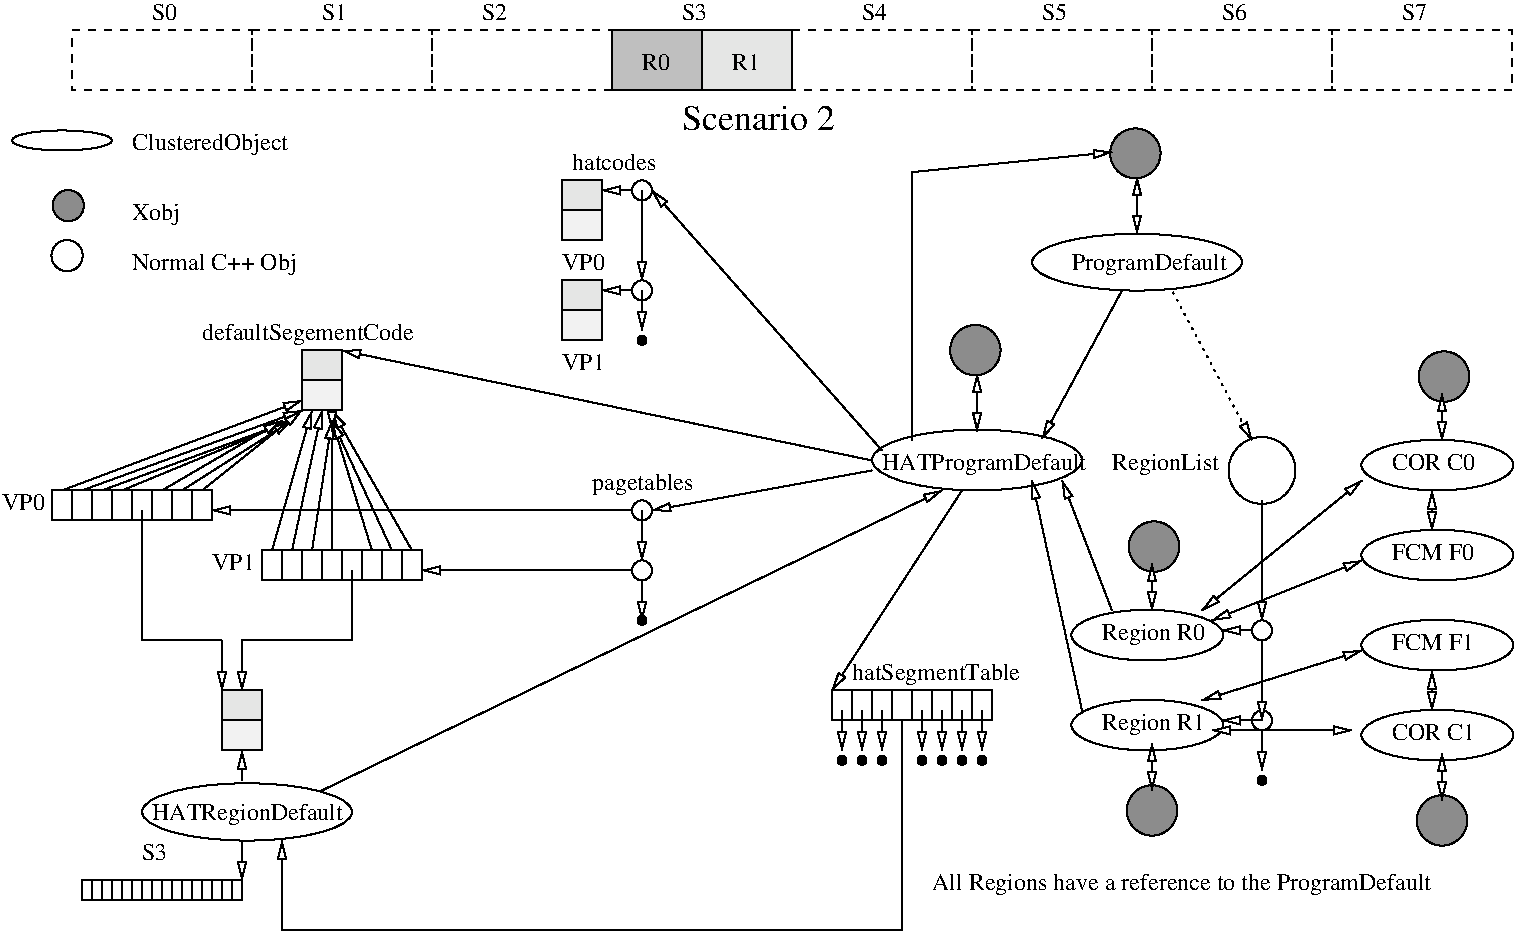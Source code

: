 #FIG 3.1
Landscape
Center
Inches
1200 2
6 5175 450 5850 900
2 2 0 1 -1 0 6 0 5 0.000 0 0 -1 0 0 5
	 5175 450 5850 450 5850 900 5175 900 5175 450
4 0 -1 0 0 0 12 0.0000 4 135 210 5400 750 R0\001
-6
6 5850 450 6525 900
2 2 0 1 -1 0 6 0 2 0.000 0 0 -1 0 0 5
	 5850 450 6525 450 6525 900 5850 900 5850 450
4 0 -1 0 0 0 12 0.0000 4 135 210 6075 750 R1\001
-6
6 675 1200 2850 2325
1 1 0 1 -1 0 0 0 -1 0.000 1 0.0000 1050 1275 375 75 1050 1275 1425 1350
1 3 0 1 -1 0 0 0 9 0.000 1 0.0000 1097 1764 117 117 1097 1764 1134 1875
1 3 0 1 -1 0 0 0 -1 0.000 1 0.0000 1088 2139 117 117 1088 2139 1205 2256
4 0 -1 0 0 0 12 0.0000 4 180 360 1575 1875 Xobj\001
4 0 -1 0 0 0 12 0.0000 4 180 1245 1575 2250 Normal C++ Obj\001
4 0 -1 0 0 0 12 0.0000 4 180 1245 1575 1350 ClusteredObject\001
-6
6 6825 5400 8025 5625
2 2 0 1 -1 0 0 0 0 0.000 0 0 -1 0 0 5
	 7275 5400 7425 5400 7425 5625 7275 5625 7275 5400
2 2 0 1 -1 0 0 0 0 0.000 0 0 -1 0 0 5
	 7425 5400 7575 5400 7575 5625 7425 5625 7425 5400
2 2 0 1 -1 0 0 0 0 0.000 0 0 -1 0 0 5
	 7575 5400 7725 5400 7725 5625 7575 5625 7575 5400
2 2 0 1 -1 0 0 0 0 0.000 0 0 -1 0 0 5
	 7725 5400 7875 5400 7875 5625 7725 5625 7725 5400
2 2 0 1 -1 0 0 0 0 0.000 0 0 -1 0 0 5
	 7875 5400 8025 5400 8025 5625 7875 5625 7875 5400
2 2 0 1 -1 0 0 0 0 0.000 0 0 -1 0 0 5
	 7125 5400 7275 5400 7275 5625 7125 5625 7125 5400
2 2 0 1 -1 0 0 0 0 0.000 0 0 -1 0 0 5
	 6975 5400 7125 5400 7125 5625 6975 5625 6975 5400
2 2 0 1 -1 0 0 0 0 0.000 0 0 -1 0 0 5
	 6825 5400 6975 5400 6975 5625 6825 5625 6825 5400
-6
6 7875 5550 8025 6000
1 4 0 1 -1 0 0 0 20 0.000 1 0.0000 7950 5925 33 33 7927 5902 7973 5948
2 1 0 1 -1 0 0 0 0 0.000 0 0 -1 1 0 3
	1 0 1.00 60.00 120.00
	 7950 5550 7950 5775 7950 5850
-6
6 7725 5550 7875 6000
1 4 0 1 -1 0 0 0 20 0.000 1 0.0000 7800 5925 33 33 7777 5902 7823 5948
2 1 0 1 -1 0 0 0 0 0.000 0 0 -1 1 0 3
	1 0 1.00 60.00 120.00
	 7800 5550 7800 5775 7800 5850
-6
6 8325 1125 9900 2400
6 8897 1125 9328 2046
1 1 0 1 -1 0 0 0 9 0.000 1 0.0000 9100 1372 189 187 9100 1372 9160 1550
2 1 0 1 -1 0 0 0 -1 0.000 0 0 -1 1 1 2
	1 0 1.00 60.00 120.00
	1 0 1.00 60.00 120.00
	 9113 1550 9113 1975
-6
1 1 0 1 -1 7 0 0 -1 0.000 1 0.0000 9113 2188 787 213 9113 2188 9900 2400
-6
6 7125 2550 8775 3900
6 7697 2598 8128 3528
1 3 0 1 -1 0 0 0 9 0.000 1 0.0000 7900 2848 189 189 7900 2848 7960 3027
2 1 0 1 -1 0 0 0 -1 0.000 0 0 -1 1 1 2
	1 0 1.00 60.00 120.00
	1 0 1.00 60.00 120.00
	 7913 3027 7913 3457
-6
1 1 0 1 -1 7 0 0 -1 0.000 1 0.0000 7913 3672 787 228 7913 3672 8700 3900
4 0 -1 0 0 0 12 0.0000 4 180 1575 7200 3750 HATProgramDefault\001
-6
6 2250 5400 2550 5850
2 2 0 1 0 0 0 0 2 0.000 0 0 -1 0 0 5
	 2250 5400 2550 5400 2550 5625 2250 5625 2250 5400
2 2 0 1 -1 0 0 0 1 0.000 0 0 -1 0 0 5
	 2250 5625 2550 5625 2550 5850 2250 5850 2250 5625
-6
6 1200 6825 2400 6975
2 2 0 1 -1 0 0 0 0 0.000 0 0 -1 0 0 5
	 1200 6825 1275 6825 1275 6975 1200 6975 1200 6825
2 2 0 1 -1 0 0 0 0 0.000 0 0 -1 0 0 5
	 1275 6825 1350 6825 1350 6975 1275 6975 1275 6825
2 2 0 1 -1 0 0 0 0 0.000 0 0 -1 0 0 5
	 1350 6825 1425 6825 1425 6975 1350 6975 1350 6825
2 2 0 1 -1 0 0 0 0 0.000 0 0 -1 0 0 5
	 1425 6825 1500 6825 1500 6975 1425 6975 1425 6825
2 2 0 1 -1 0 0 0 0 0.000 0 0 -1 0 0 5
	 1500 6825 1575 6825 1575 6975 1500 6975 1500 6825
2 2 0 1 -1 0 0 0 0 0.000 0 0 -1 0 0 5
	 1575 6825 1650 6825 1650 6975 1575 6975 1575 6825
2 2 0 1 -1 0 0 0 0 0.000 0 0 -1 0 0 5
	 1650 6825 1725 6825 1725 6975 1650 6975 1650 6825
2 2 0 1 -1 0 0 0 0 0.000 0 0 -1 0 0 5
	 1725 6825 1800 6825 1800 6975 1725 6975 1725 6825
2 2 0 1 -1 0 0 0 0 0.000 0 0 -1 0 0 5
	 1800 6825 1875 6825 1875 6975 1800 6975 1800 6825
2 2 0 1 -1 0 0 0 0 0.000 0 0 -1 0 0 5
	 1875 6825 1950 6825 1950 6975 1875 6975 1875 6825
2 2 0 1 -1 0 0 0 0 0.000 0 0 -1 0 0 5
	 1950 6825 2025 6825 2025 6975 1950 6975 1950 6825
2 2 0 1 -1 0 0 0 0 0.000 0 0 -1 0 0 5
	 2025 6825 2100 6825 2100 6975 2025 6975 2025 6825
2 2 0 1 -1 0 0 0 0 0.000 0 0 -1 0 0 5
	 2100 6825 2175 6825 2175 6975 2100 6975 2100 6825
2 2 0 1 -1 0 0 0 0 0.000 0 0 -1 0 0 5
	 2175 6825 2250 6825 2250 6975 2175 6975 2175 6825
2 2 0 1 -1 0 0 0 0 0.000 0 0 -1 0 0 5
	 2250 6825 2325 6825 2325 6975 2250 6975 2250 6825
2 2 0 1 -1 0 0 0 0 0.000 0 0 -1 0 0 5
	 2325 6825 2400 6825 2400 6975 2325 6975 2325 6825
-6
6 2850 2850 3150 3300
2 2 0 1 0 0 0 0 2 0.000 0 0 -1 0 0 5
	 2850 2850 3150 2850 3150 3075 2850 3075 2850 2850
2 2 0 1 -1 0 0 0 1 0.000 0 0 -1 0 0 5
	 2850 3075 3150 3075 3150 3300 2850 3300 2850 3075
-6
6 600 3900 2175 4125
6 975 3900 2175 4125
2 2 0 1 -1 0 0 0 0 0.000 0 0 -1 0 0 5
	 1425 3900 1575 3900 1575 4125 1425 4125 1425 3900
2 2 0 1 -1 0 0 0 0 0.000 0 0 -1 0 0 5
	 1575 3900 1725 3900 1725 4125 1575 4125 1575 3900
2 2 0 1 -1 0 0 0 0 0.000 0 0 -1 0 0 5
	 1725 3900 1875 3900 1875 4125 1725 4125 1725 3900
2 2 0 1 -1 0 0 0 0 0.000 0 0 -1 0 0 5
	 1875 3900 2025 3900 2025 4125 1875 4125 1875 3900
2 2 0 1 -1 0 0 0 0 0.000 0 0 -1 0 0 5
	 2025 3900 2175 3900 2175 4125 2025 4125 2025 3900
2 2 0 1 -1 0 0 0 0 0.000 0 0 -1 0 0 5
	 1275 3900 1425 3900 1425 4125 1275 4125 1275 3900
2 2 0 1 -1 0 0 0 0 0.000 0 0 -1 0 0 5
	 1125 3900 1275 3900 1275 4125 1125 4125 1125 3900
2 2 0 1 -1 0 0 0 0 0.000 0 0 -1 0 0 5
	 975 3900 1125 3900 1125 4125 975 4125 975 3900
-6
4 0 -1 0 0 0 12 0.0000 4 135 330 600 4050 VP0\001
-6
6 2550 4350 3750 4575
2 2 0 1 -1 0 0 0 0 0.000 0 0 -1 0 0 5
	 3000 4350 3150 4350 3150 4575 3000 4575 3000 4350
2 2 0 1 -1 0 0 0 0 0.000 0 0 -1 0 0 5
	 3150 4350 3300 4350 3300 4575 3150 4575 3150 4350
2 2 0 1 -1 0 0 0 0 0.000 0 0 -1 0 0 5
	 3300 4350 3450 4350 3450 4575 3300 4575 3300 4350
2 2 0 1 -1 0 0 0 0 0.000 0 0 -1 0 0 5
	 3450 4350 3600 4350 3600 4575 3450 4575 3450 4350
2 2 0 1 -1 0 0 0 0 0.000 0 0 -1 0 0 5
	 3600 4350 3750 4350 3750 4575 3600 4575 3600 4350
2 2 0 1 -1 0 0 0 0 0.000 0 0 -1 0 0 5
	 2850 4350 3000 4350 3000 4575 2850 4575 2850 4350
2 2 0 1 -1 0 0 0 0 0.000 0 0 -1 0 0 5
	 2700 4350 2850 4350 2850 4575 2700 4575 2700 4350
2 2 0 1 -1 0 0 0 0 0.000 0 0 -1 0 0 5
	 2550 4350 2700 4350 2700 4575 2550 4575 2550 4350
-6
6 4800 1350 5625 3000
6 4800 2325 5475 2850
6 4800 2325 5100 2775
2 2 0 1 0 0 0 0 2 0.000 0 0 -1 0 0 5
	 4800 2325 5100 2325 5100 2550 4800 2550 4800 2325
2 2 0 1 -1 0 0 0 1 0.000 0 0 -1 0 0 5
	 4800 2550 5100 2550 5100 2775 4800 2775 4800 2550
-6
6 5025 2325 5475 2475
1 3 0 1 -1 0 0 0 -1 0.000 1 0.0000 5400 2400 75 75 5400 2400 5400 2475
2 1 0 1 -1 0 0 0 -1 0.000 0 0 -1 1 0 2
	1 0 1.00 60.00 120.00
	 5325 2400 5100 2400
-6
6 5325 2400 5475 2850
1 4 0 1 -1 0 0 0 20 0.000 1 0.0000 5400 2775 33 33 5377 2752 5423 2798
2 1 0 1 -1 0 0 0 0 0.000 0 0 -1 1 0 3
	1 0 1.00 60.00 120.00
	 5400 2400 5400 2625 5400 2700
-6
-6
6 4800 1575 5100 2025
2 2 0 1 0 0 0 0 2 0.000 0 0 -1 0 0 5
	 4800 1575 5100 1575 5100 1800 4800 1800 4800 1575
2 2 0 1 -1 0 0 0 1 0.000 0 0 -1 0 0 5
	 4800 1800 5100 1800 5100 2025 4800 2025 4800 1800
-6
6 5025 1575 5475 1725
1 3 0 1 -1 0 0 0 -1 0.000 1 0.0000 5400 1650 75 75 5400 1650 5400 1725
2 1 0 1 -1 0 0 0 -1 0.000 0 0 -1 1 0 2
	1 0 1.00 60.00 120.00
	 5325 1650 5100 1650
-6
2 1 0 1 -1 0 0 0 0 0.000 0 0 -1 1 0 3
	1 0 1.00 60.00 120.00
	 5400 1650 5400 1875 5400 2325
4 0 -1 0 0 0 12 0.0000 4 135 330 4800 3000 VP1\001
4 0 -1 0 0 0 12 0.0000 4 135 330 4800 2250 VP0\001
4 0 -1 0 0 0 12 0.0000 4 135 690 4875 1500 hatcodes\001
-6
6 9975 5700 10125 6150
1 4 0 1 -1 0 0 0 20 0.000 1 0.0000 10050 6075 33 33 10027 6052 10073 6098
2 1 0 1 -1 0 0 0 0 0.000 0 0 -1 1 0 3
	1 0 1.00 60.00 120.00
	 10050 5700 10050 5925 10050 6000
-6
6 8550 5400 9825 6525
1 3 0 1 -1 0 0 0 9 0.000 1 0.0000 9225 6300 189 189 9225 6300 9285 6479
1 1 0 1 -1 0 4 0 0 0.000 1 0.0000 9191 5660 570 190 9191 5660 9761 5850
2 1 0 1 -1 0 0 0 -1 0.000 0 0 -1 1 1 2
	1 0 1.00 60.00 120.00
	1 0 1.00 60.00 120.00
	 9225 5795 9225 6150
4 0 -1 1 0 0 12 0.0000 4 180 780 8850 5700 Region R1\001
-6
6 8550 4125 9825 5175
6 9000 4125 9450 4875
1 3 0 1 -1 0 0 0 9 0.000 1 0.0000 9240 4321 189 189 9240 4321 9300 4500
2 1 0 1 -1 0 0 0 -1 0.000 0 0 -1 1 1 2
	1 0 1.00 60.00 120.00
	1 0 1.00 60.00 120.00
	 9225 4445 9225 4800
-6
1 1 0 1 -1 0 4 0 0 0.000 1 0.0000 9191 4985 570 190 9191 4985 9761 5175
4 0 -1 1 0 0 12 0.0000 4 180 780 8850 5025 Region R0\001
-6
6 11175 2850 11625 3600
1 3 0 1 -1 0 0 0 9 0.000 1 0.0000 11415 3046 189 189 11415 3046 11475 3225
2 1 0 1 -1 0 0 0 -1 0.000 0 0 -1 1 1 2
	1 0 1.00 60.00 120.00
	1 0 1.00 60.00 120.00
	 11400 3170 11400 3525
-6
6 10725 3825 12000 4575
6 10725 4125 12000 4575
1 1 0 1 -1 0 4 0 0 0.000 1 0.0000 11366 4385 570 190 11366 4385 11936 4575
4 0 -1 1 0 0 12 0.0000 4 135 630 11025 4425 FCM F0\001
-6
2 1 0 1 -1 7 0 0 -1 0.000 0 0 -1 1 1 2
	1 0 1.00 60.00 120.00
	1 0 1.00 60.00 120.00
	 11325 3900 11325 4200
-6
6 6975 5550 7125 6000
1 4 0 1 -1 0 0 0 20 0.000 1 0.0000 7050 5925 33 33 7027 5902 7073 5948
2 1 0 1 -1 0 0 0 0 0.000 0 0 -1 1 0 3
	1 0 1.00 60.00 120.00
	 7050 5550 7050 5775 7050 5850
-6
6 6825 5550 6975 6000
1 4 0 1 -1 0 0 0 20 0.000 1 0.0000 6900 5925 33 33 6877 5902 6923 5948
2 1 0 1 -1 0 0 0 0 0.000 0 0 -1 1 0 3
	1 0 1.00 60.00 120.00
	 6900 5550 6900 5775 6900 5850
-6
6 7575 5550 7725 6000
1 4 0 1 -1 0 0 0 20 0.000 1 0.0000 7650 5925 33 33 7627 5902 7673 5948
2 1 0 1 -1 0 0 0 0 0.000 0 0 -1 1 0 3
	1 0 1.00 60.00 120.00
	 7650 5550 7650 5775 7650 5850
-6
6 7425 5550 7575 6000
1 4 0 1 -1 0 0 0 20 0.000 1 0.0000 7500 5925 33 33 7477 5902 7523 5948
2 1 0 1 -1 0 0 0 0 0.000 0 0 -1 1 0 3
	1 0 1.00 60.00 120.00
	 7500 5550 7500 5775 7500 5850
-6
6 7125 5550 7275 6000
1 4 0 1 -1 0 0 0 20 0.000 1 0.0000 7200 5925 33 33 7177 5902 7223 5948
2 1 0 1 -1 0 0 0 0 0.000 0 0 -1 1 0 3
	1 0 1.00 60.00 120.00
	 7200 5550 7200 5775 7200 5850
-6
1 3 0 1 -1 0 0 0 -1 0.000 1 0.0000 10050 5625 75 75 10050 5625 10050 5700
1 3 0 1 -1 0 0 0 -1 0.000 1 0.0000 10050 4950 75 75 10050 4950 10050 5025
1 3 0 1 -1 0 0 0 0 0.000 1 0.0000 10050 3750 251 251 10050 3750 10251 3900
1 3 0 1 -1 0 0 0 -1 0.000 1 0.0000 5400 4050 75 75 5400 4050 5400 4125
1 3 0 1 -1 0 0 0 -1 0.000 1 0.0000 5400 4500 75 75 5400 4500 5400 4575
1 4 0 1 -1 0 0 0 20 0.000 1 0.0000 5400 4875 33 33 5377 4852 5423 4898
1 1 0 1 -1 7 0 0 -1 0.000 1 0.0000 2438 6311 787 215 2438 6311 3225 6525
1 1 0 1 -1 0 4 0 0 0.000 1 0.0000 11366 3710 570 190 11366 3710 11936 3900
1 3 0 1 -1 0 0 0 9 0.000 1 0.0000 11400 6375 189 189 11400 6375 11460 6554
1 1 0 1 -1 0 4 0 0 0.000 1 0.0000 11366 5735 570 190 11366 5735 11936 5925
1 1 0 1 -1 0 4 0 0 0.000 1 0.0000 11366 5060 570 190 11366 5060 11936 5250
2 2 1 1 -1 7 0 0 -1 4.000 0 0 -1 0 0 5
	 5175 450 6525 450 6525 900 5175 900 5175 450
2 2 1 1 -1 7 0 0 -1 4.000 0 0 -1 0 0 5
	 6525 450 7875 450 7875 900 6525 900 6525 450
2 2 1 1 -1 7 0 0 -1 4.000 0 0 -1 0 0 5
	 3825 450 5175 450 5175 900 3825 900 3825 450
2 2 1 1 -1 7 0 0 -1 4.000 0 0 -1 0 0 5
	 7875 450 9225 450 9225 900 7875 900 7875 450
2 2 1 1 -1 7 0 0 -1 4.000 0 0 -1 0 0 5
	 9225 450 10575 450 10575 900 9225 900 9225 450
2 2 1 1 -1 7 0 0 -1 4.000 0 0 -1 0 0 5
	 10575 450 11925 450 11925 900 10575 900 10575 450
2 2 1 1 -1 7 0 0 -1 4.000 0 0 -1 0 0 5
	 1125 450 2475 450 2475 900 1125 900 1125 450
2 2 1 1 -1 7 0 0 -1 4.000 0 0 -1 0 0 5
	 2475 450 3825 450 3825 900 2475 900 2475 450
2 1 0 1 -1 0 0 0 -1 0.000 0 0 -1 1 0 3
	1 0 1.00 60.00 120.00
	 7425 3525 7425 1513 8925 1363
2 1 0 1 -1 0 0 0 0 0.000 0 0 -1 1 0 2
	1 0 1.00 60.00 120.00
	 7125 3675 3150 2850
2 1 0 1 -1 0 5 0 0 0.000 0 0 -1 0 0 2
	 7350 7200 2700 7200
2 1 0 1 -1 0 5 0 0 0.000 0 0 -1 1 0 2
	1 0 1.00 60.00 120.00
	 2700 7200 2700 6525
2 1 0 1 -1 0 0 0 0 0.000 0 0 -1 1 0 2
	1 0 1.00 60.00 120.00
	 9000 2400 8400 3512
2 1 2 1 -1 0 0 0 0 3.000 0 0 -1 1 0 2
	1 0 1.00 60.00 120.00
	 9375 2400 9975 3525
2 1 0 1 -1 0 0 0 0 0.000 0 0 -1 0 1 2
	1 0 1.00 60.00 120.00
	 9750 5625 10050 5625
2 1 0 1 -1 0 0 0 0 0.000 0 0 -1 0 1 2
	1 0 1.00 60.00 120.00
	 9750 4950 9975 4950
2 1 0 1 -1 0 5 0 0 0.000 0 0 -1 1 0 2
	1 0 1.00 60.00 120.00
	 8700 5550 8325 3825
2 1 0 1 -1 0 0 0 0 0.000 0 0 -1 1 0 2
	1 0 1.00 60.00 120.00
	 7800 3900 6825 5400
2 1 0 1 -1 0 5 0 0 0.000 0 0 -1 1 0 2
	1 0 1.00 60.00 120.00
	 2250 5250 2250 5400
2 1 0 1 -1 0 5 0 0 0.000 0 0 -1 1 0 2
	1 0 1.00 60.00 120.00
	 2400 6075 2400 5850
2 1 0 1 -1 0 5 0 0 0.000 0 0 -1 1 0 2
	1 0 1.00 60.00 120.00
	 2400 6525 2400 6825
2 1 0 1 -1 0 0 0 0 0.000 0 0 -1 0 1 2
	1 0 1.00 60.00 120.00
	 10050 5625 10050 5025
2 1 0 1 -1 0 0 0 0 0.000 0 0 -1 0 1 2
	1 0 1.00 60.00 120.00
	 10050 4875 10050 3975
2 1 0 1 -1 0 5 0 0 0.000 0 0 -1 1 0 2
	1 0 1.00 60.00 120.00
	 8925 4800 8550 3825
2 1 0 1 -1 0 0 0 -1 0.000 0 0 -1 1 0 2
	1 0 1.00 60.00 120.00
	 7200 3600 5475 1650
2 1 0 1 -1 0 0 0 0 0.000 0 0 -1 1 0 2
	1 0 1.00 60.00 120.00
	 1200 3900 2850 3300
2 1 0 1 -1 0 0 0 0 0.000 0 0 -1 1 0 2
	1 0 1.00 60.00 120.00
	 1050 3900 2850 3225
2 1 0 1 -1 0 0 0 -1 0.000 0 0 -1 1 0 2
	1 0 1.00 60.00 120.00
	 7125 3750 5475 4050
2 1 0 1 -1 0 0 0 0 0.000 0 0 -1 1 0 2
	1 0 1.00 60.00 120.00
	 5325 4050 2175 4050
2 1 0 1 -1 0 0 0 0 0.000 0 0 -1 1 0 3
	1 0 1.00 60.00 120.00
	 5400 4050 5400 4275 5400 4425
2 1 0 1 -1 0 0 0 0 0.000 0 0 -1 1 0 2
	1 0 1.00 60.00 120.00
	 5325 4500 3750 4500
2 1 0 1 -1 7 0 0 -1 0.000 0 0 -1 1 0 2
	1 0 1.00 60.00 120.00
	 2625 4350 2925 3300
2 1 0 1 -1 7 0 0 -1 0.000 0 0 -1 1 0 2
	1 0 1.00 60.00 120.00
	 2775 4350 3000 3300
2 1 0 1 -1 7 0 0 -1 0.000 0 0 -1 1 0 2
	1 0 1.00 60.00 120.00
	 3675 4350 3075 3300
2 1 0 1 -1 7 0 0 -1 0.000 0 0 -1 0 0 2
	 2250 5025 2250 5250
2 1 0 1 -1 0 0 0 0 0.000 0 0 -1 1 0 3
	1 0 1.00 60.00 120.00
	 5400 4575 5400 4800 5400 4875
2 1 0 1 -1 7 0 0 -1 0.000 0 0 -1 0 0 2
	 3225 4500 3225 5025
2 1 0 1 -1 7 0 0 -1 0.000 0 0 -1 1 0 3
	1 0 1.00 60.00 120.00
	 3225 5025 2400 5025 2400 5400
2 1 0 1 -1 7 0 0 -1 0.000 0 0 -1 0 0 2
	 1650 5025 2250 5025
2 1 0 1 -1 0 5 0 0 0.000 0 0 -1 0 0 2
	 7350 5625 7350 7200
2 1 0 1 -1 7 0 0 -1 0.000 0 0 -1 0 0 2
	 1650 5025 1650 4050
2 1 0 1 -1 7 0 0 -1 0.000 0 0 -1 1 0 3
	1 0 1.00 60.00 120.00
	 3375 4350 3075 3375 3075 3450
2 1 0 1 -1 7 0 0 -1 0.000 0 0 -1 1 0 2
	1 0 1.00 60.00 120.00
	 3525 4350 3075 3375
2 1 0 1 -1 7 0 0 -1 0.000 0 0 -1 1 0 2
	1 0 1.00 60.00 120.00
	 3075 4350 3075 3375
2 1 0 1 -1 7 0 0 -1 0.000 0 0 -1 1 0 2
	1 0 1.00 60.00 120.00
	 2925 4350 3075 3375
2 1 0 1 -1 7 0 0 -1 0.000 0 0 -1 1 0 2
	1 0 1.00 60.00 120.00
	 1350 3900 2775 3375
2 1 0 1 -1 7 0 0 -1 0.000 0 0 -1 1 0 2
	1 0 1.00 60.00 120.00
	 1500 3900 2775 3375
2 1 0 1 -1 7 0 0 -1 0.000 0 0 -1 1 0 2
	1 0 1.00 60.00 120.00
	 1800 3900 2700 3375
2 1 0 1 -1 7 0 0 -1 0.000 0 0 -1 1 0 2
	1 0 1.00 60.00 120.00
	 1950 3900 2775 3375
2 1 0 1 -1 0 0 0 0 0.000 0 0 -1 1 0 2
	1 0 1.00 60.00 120.00
	 2100 3900 2850 3300
2 1 0 1 -1 7 0 0 -1 0.000 0 0 -1 1 0 2
	1 0 1.00 60.00 120.00
	 3000 6150 7650 3900
2 1 0 1 -1 7 0 0 -1 0.000 0 0 -1 1 1 2
	1 0 1.00 60.00 120.00
	1 0 1.00 60.00 120.00
	 9600 4800 10800 3825
2 1 0 1 -1 7 0 0 -1 0.000 0 0 -1 1 1 2
	1 0 1.00 60.00 120.00
	1 0 1.00 60.00 120.00
	 10800 4425 9675 4875
2 1 0 1 -1 0 0 0 -1 0.000 0 0 -1 1 1 2
	1 0 1.00 60.00 120.00
	1 0 1.00 60.00 120.00
	 11400 5870 11400 6225
2 1 0 1 -1 7 0 0 -1 0.000 0 0 -1 1 1 2
	1 0 1.00 60.00 120.00
	1 0 1.00 60.00 120.00
	 11325 5250 11325 5550
2 1 0 1 -1 7 0 0 -1 0.000 0 0 -1 1 1 2
	1 0 1.00 60.00 120.00
	1 0 1.00 60.00 120.00
	 9600 5475 10800 5100
2 1 0 1 -1 7 0 0 -1 0.000 0 0 -1 1 1 2
	1 0 1.00 60.00 120.00
	1 0 1.00 60.00 120.00
	 9675 5700 10725 5700
4 0 -1 0 0 0 12 0.0000 4 135 195 1725 375 S0\001
4 0 -1 0 0 0 12 0.0000 4 135 195 3000 375 S1\001
4 0 -1 0 0 0 12 0.0000 4 135 195 4200 375 S2\001
4 0 -1 0 0 0 12 0.0000 4 135 195 5700 375 S3\001
4 0 -1 0 0 0 12 0.0000 4 135 195 7050 375 S4\001
4 0 -1 0 0 0 12 0.0000 4 135 195 8400 375 S5\001
4 0 -1 0 0 0 12 0.0000 4 135 195 9750 375 S6\001
4 0 -1 0 0 0 12 0.0000 4 135 195 11100 375 S7\001
4 0 -1 0 0 0 12 0.0000 4 180 1200 8625 2250 ProgramDefault\001
4 0 -1 0 0 0 12 0.0000 4 180 1320 6975 5325 hatSegmentTable\001
4 0 -1 0 0 0 12 0.0000 4 180 1470 1725 6375 HATRegionDefault\001
4 0 -1 0 0 0 12 0.0000 4 135 195 1650 6675 S3\001
4 0 -1 0 0 0 12 0.0000 4 180 825 8925 3750 RegionList\001
4 0 -1 0 0 0 12 0.0000 4 180 1665 2100 2775 defaultSegementCode\001
4 0 -1 0 0 0 12 0.0000 4 180 825 5025 3900 pagetables\001
4 0 -1 0 0 0 12 0.0000 4 135 330 2175 4500 VP1\001
4 0 -1 0 0 0 12 0.0000 4 180 3915 7575 6900 All Regions have a reference to the ProgramDefault\001
4 0 -1 1 0 0 12 0.0000 4 135 630 11025 3750 COR C0\001
4 0 -1 1 0 0 12 0.0000 4 135 630 11025 5775 COR C1\001
4 0 -1 1 0 0 12 0.0000 4 135 630 11025 5100 FCM F1\001
4 0 -1 0 0 0 18 0.0000 4 195 1170 5700 1200 Scenario 2\001
